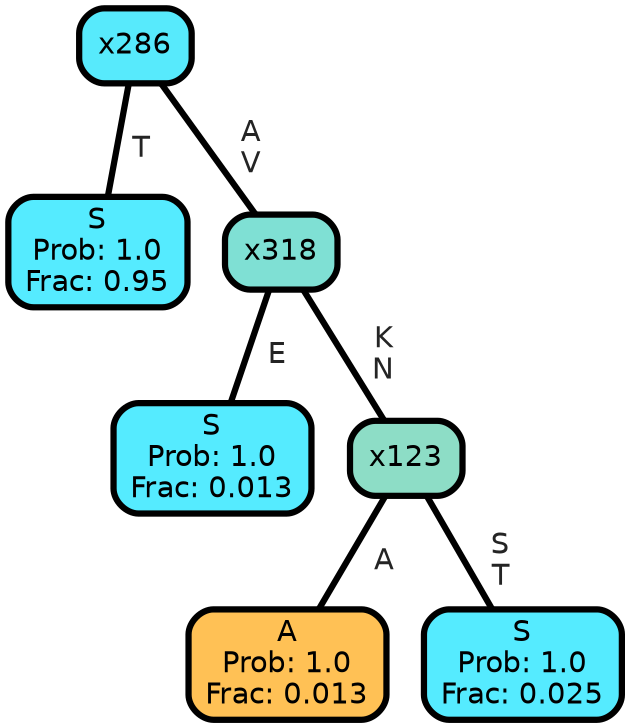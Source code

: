 graph Tree {
node [shape=box, style="filled, rounded",color="black",penwidth="3",fontcolor="black",                 fontname=helvetica] ;
graph [ranksep="0 equally", splines=straight,                 bgcolor=transparent, dpi=200] ;
edge [fontname=helvetica, fontweight=bold,fontcolor=grey14,color=black] ;
0 [label="S
Prob: 1.0
Frac: 0.95", fillcolor="#55ebff"] ;
1 [label="x286", fillcolor="#57eafc"] ;
2 [label="S
Prob: 1.0
Frac: 0.013", fillcolor="#55ebff"] ;
3 [label="x318", fillcolor="#7fe0d4"] ;
4 [label="A
Prob: 1.0
Frac: 0.013", fillcolor="#ffc155"] ;
5 [label="x123", fillcolor="#8dddc6"] ;
6 [label="S
Prob: 1.0
Frac: 0.025", fillcolor="#55ebff"] ;
1 -- 0 [label=" T",penwidth=3] ;
1 -- 3 [label=" A\n V",penwidth=3] ;
3 -- 2 [label=" E",penwidth=3] ;
3 -- 5 [label=" K\n N",penwidth=3] ;
5 -- 4 [label=" A",penwidth=3] ;
5 -- 6 [label=" S\n T",penwidth=3] ;
{rank = same;}}